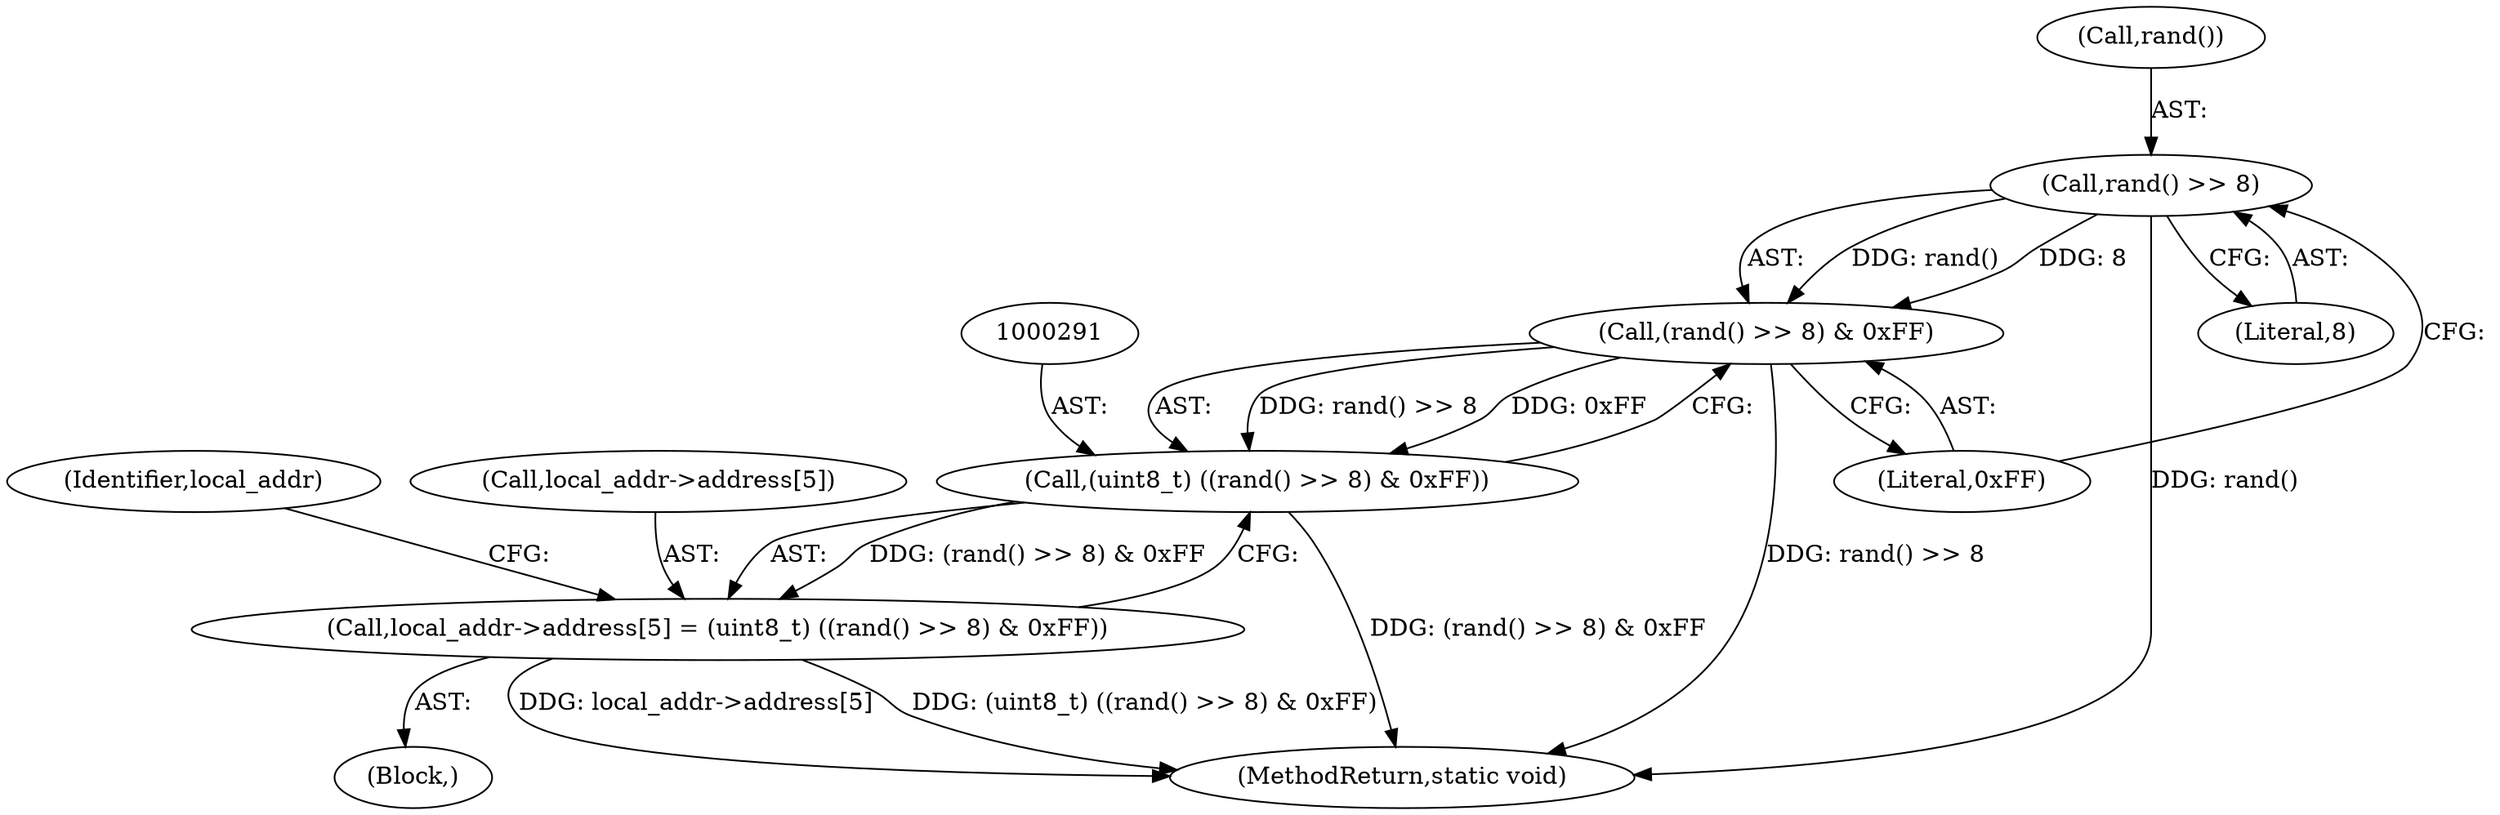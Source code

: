 digraph "0_Android_472271b153c5dc53c28beac55480a8d8434b2d5c_12@API" {
"1000293" [label="(Call,rand() >> 8)"];
"1000292" [label="(Call,(rand() >> 8) & 0xFF)"];
"1000290" [label="(Call,(uint8_t) ((rand() >> 8) & 0xFF))"];
"1000284" [label="(Call,local_addr->address[5] = (uint8_t) ((rand() >> 8) & 0xFF))"];
"1000294" [label="(Call,rand())"];
"1000349" [label="(MethodReturn,static void)"];
"1000298" [label="(Identifier,local_addr)"];
"1000292" [label="(Call,(rand() >> 8) & 0xFF)"];
"1000285" [label="(Call,local_addr->address[5])"];
"1000284" [label="(Call,local_addr->address[5] = (uint8_t) ((rand() >> 8) & 0xFF))"];
"1000224" [label="(Block,)"];
"1000290" [label="(Call,(uint8_t) ((rand() >> 8) & 0xFF))"];
"1000293" [label="(Call,rand() >> 8)"];
"1000295" [label="(Literal,8)"];
"1000296" [label="(Literal,0xFF)"];
"1000293" -> "1000292"  [label="AST: "];
"1000293" -> "1000295"  [label="CFG: "];
"1000294" -> "1000293"  [label="AST: "];
"1000295" -> "1000293"  [label="AST: "];
"1000296" -> "1000293"  [label="CFG: "];
"1000293" -> "1000349"  [label="DDG: rand()"];
"1000293" -> "1000292"  [label="DDG: rand()"];
"1000293" -> "1000292"  [label="DDG: 8"];
"1000292" -> "1000290"  [label="AST: "];
"1000292" -> "1000296"  [label="CFG: "];
"1000296" -> "1000292"  [label="AST: "];
"1000290" -> "1000292"  [label="CFG: "];
"1000292" -> "1000349"  [label="DDG: rand() >> 8"];
"1000292" -> "1000290"  [label="DDG: rand() >> 8"];
"1000292" -> "1000290"  [label="DDG: 0xFF"];
"1000290" -> "1000284"  [label="AST: "];
"1000291" -> "1000290"  [label="AST: "];
"1000284" -> "1000290"  [label="CFG: "];
"1000290" -> "1000349"  [label="DDG: (rand() >> 8) & 0xFF"];
"1000290" -> "1000284"  [label="DDG: (rand() >> 8) & 0xFF"];
"1000284" -> "1000224"  [label="AST: "];
"1000285" -> "1000284"  [label="AST: "];
"1000298" -> "1000284"  [label="CFG: "];
"1000284" -> "1000349"  [label="DDG: local_addr->address[5]"];
"1000284" -> "1000349"  [label="DDG: (uint8_t) ((rand() >> 8) & 0xFF)"];
}
